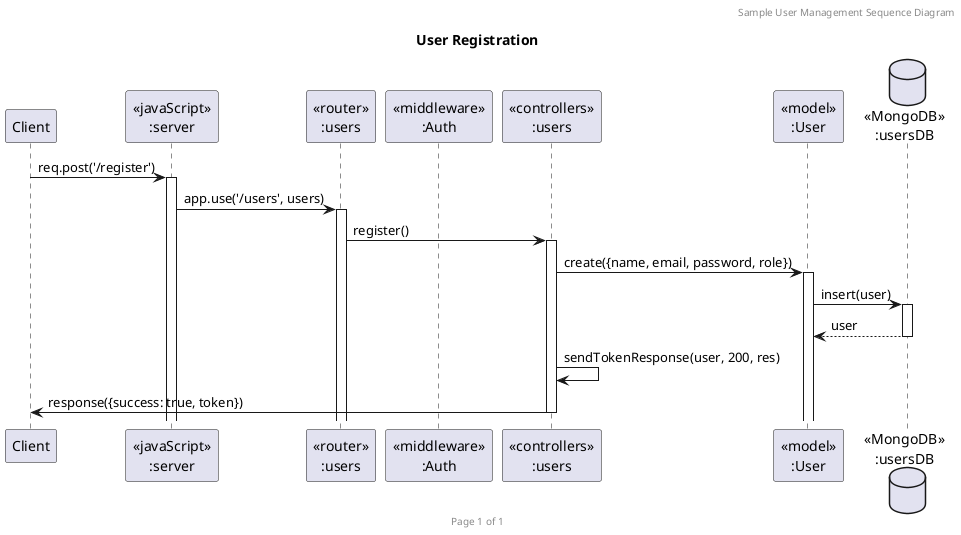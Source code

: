 @startuml Campground (Register User)

header Sample User Management Sequence Diagram
footer Page %page% of %lastpage%
title "User Registration"

participant "Client" as client
participant "<<javaScript>>\n:server" as server
participant "<<router>>\n:users" as routerUsers
participant "<<middleware>>\n:Auth" as AuthMiddleware
participant "<<controllers>>\n:users" as controllersUsers
participant "<<model>>\n:User" as modelUser
database "<<MongoDB>>\n:usersDB" as UsersDatabase

client->server ++: req.post('/register')
server->routerUsers ++: app.use('/users', users)
routerUsers -> controllersUsers ++: register()

controllersUsers -> modelUser ++: create({name, email, password, role})
modelUser -> UsersDatabase ++: insert(user)
UsersDatabase --> modelUser --: user

controllersUsers -> controllersUsers : sendTokenResponse(user, 200, res)
controllersUsers->client --: response({success: true, token})

@enduml
